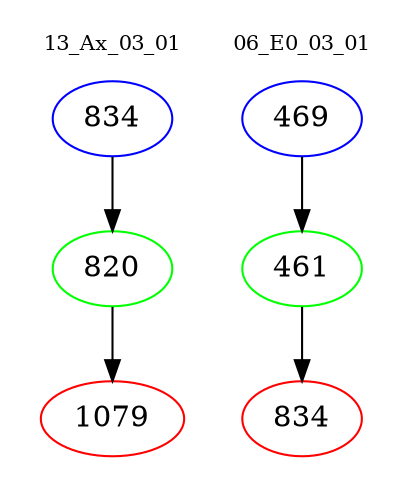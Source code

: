 digraph{
subgraph cluster_0 {
color = white
label = "13_Ax_03_01";
fontsize=10;
T0_834 [label="834", color="blue"]
T0_834 -> T0_820 [color="black"]
T0_820 [label="820", color="green"]
T0_820 -> T0_1079 [color="black"]
T0_1079 [label="1079", color="red"]
}
subgraph cluster_1 {
color = white
label = "06_E0_03_01";
fontsize=10;
T1_469 [label="469", color="blue"]
T1_469 -> T1_461 [color="black"]
T1_461 [label="461", color="green"]
T1_461 -> T1_834 [color="black"]
T1_834 [label="834", color="red"]
}
}
